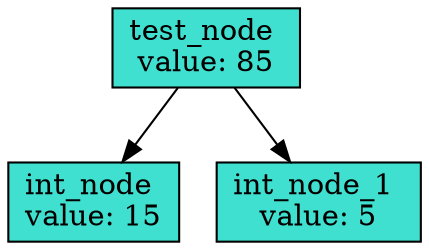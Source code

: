 digraph G {
0[label="test_node \nvalue: 85",shape="rectangle",style=filled,fillcolor="turquoise"];
1[label="int_node \nvalue: 15",shape="rectangle",style=filled,fillcolor="turquoise"];
2[label="int_node_1 \nvalue: 5",shape="rectangle",style=filled,fillcolor="turquoise"];
0->1;
0->2;
}